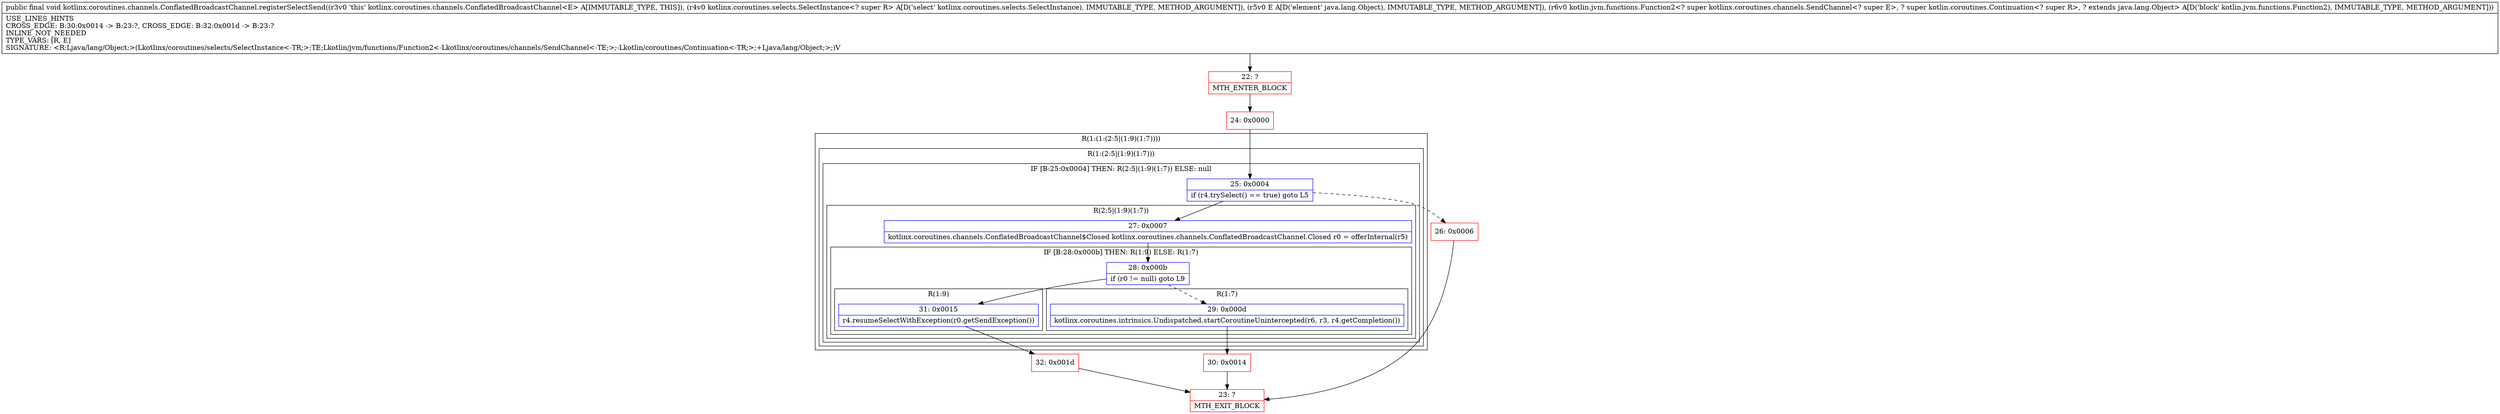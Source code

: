 digraph "CFG forkotlinx.coroutines.channels.ConflatedBroadcastChannel.registerSelectSend(Lkotlinx\/coroutines\/selects\/SelectInstance;Ljava\/lang\/Object;Lkotlin\/jvm\/functions\/Function2;)V" {
subgraph cluster_Region_1570401768 {
label = "R(1:(1:(2:5|(1:9)(1:7))))";
node [shape=record,color=blue];
subgraph cluster_Region_670896532 {
label = "R(1:(2:5|(1:9)(1:7)))";
node [shape=record,color=blue];
subgraph cluster_IfRegion_2092951766 {
label = "IF [B:25:0x0004] THEN: R(2:5|(1:9)(1:7)) ELSE: null";
node [shape=record,color=blue];
Node_25 [shape=record,label="{25\:\ 0x0004|if (r4.trySelect() == true) goto L5\l}"];
subgraph cluster_Region_578086539 {
label = "R(2:5|(1:9)(1:7))";
node [shape=record,color=blue];
Node_27 [shape=record,label="{27\:\ 0x0007|kotlinx.coroutines.channels.ConflatedBroadcastChannel$Closed kotlinx.coroutines.channels.ConflatedBroadcastChannel.Closed r0 = offerInternal(r5)\l}"];
subgraph cluster_IfRegion_271908229 {
label = "IF [B:28:0x000b] THEN: R(1:9) ELSE: R(1:7)";
node [shape=record,color=blue];
Node_28 [shape=record,label="{28\:\ 0x000b|if (r0 != null) goto L9\l}"];
subgraph cluster_Region_607645736 {
label = "R(1:9)";
node [shape=record,color=blue];
Node_31 [shape=record,label="{31\:\ 0x0015|r4.resumeSelectWithException(r0.getSendException())\l}"];
}
subgraph cluster_Region_524004256 {
label = "R(1:7)";
node [shape=record,color=blue];
Node_29 [shape=record,label="{29\:\ 0x000d|kotlinx.coroutines.intrinsics.Undispatched.startCoroutineUnintercepted(r6, r3, r4.getCompletion())\l}"];
}
}
}
}
}
}
Node_22 [shape=record,color=red,label="{22\:\ ?|MTH_ENTER_BLOCK\l}"];
Node_24 [shape=record,color=red,label="{24\:\ 0x0000}"];
Node_26 [shape=record,color=red,label="{26\:\ 0x0006}"];
Node_23 [shape=record,color=red,label="{23\:\ ?|MTH_EXIT_BLOCK\l}"];
Node_30 [shape=record,color=red,label="{30\:\ 0x0014}"];
Node_32 [shape=record,color=red,label="{32\:\ 0x001d}"];
MethodNode[shape=record,label="{public final void kotlinx.coroutines.channels.ConflatedBroadcastChannel.registerSelectSend((r3v0 'this' kotlinx.coroutines.channels.ConflatedBroadcastChannel\<E\> A[IMMUTABLE_TYPE, THIS]), (r4v0 kotlinx.coroutines.selects.SelectInstance\<? super R\> A[D('select' kotlinx.coroutines.selects.SelectInstance), IMMUTABLE_TYPE, METHOD_ARGUMENT]), (r5v0 E A[D('element' java.lang.Object), IMMUTABLE_TYPE, METHOD_ARGUMENT]), (r6v0 kotlin.jvm.functions.Function2\<? super kotlinx.coroutines.channels.SendChannel\<? super E\>, ? super kotlin.coroutines.Continuation\<? super R\>, ? extends java.lang.Object\> A[D('block' kotlin.jvm.functions.Function2), IMMUTABLE_TYPE, METHOD_ARGUMENT]))  | USE_LINES_HINTS\lCROSS_EDGE: B:30:0x0014 \-\> B:23:?, CROSS_EDGE: B:32:0x001d \-\> B:23:?\lINLINE_NOT_NEEDED\lTYPE_VARS: [R, E]\lSIGNATURE: \<R:Ljava\/lang\/Object;\>(Lkotlinx\/coroutines\/selects\/SelectInstance\<\-TR;\>;TE;Lkotlin\/jvm\/functions\/Function2\<\-Lkotlinx\/coroutines\/channels\/SendChannel\<\-TE;\>;\-Lkotlin\/coroutines\/Continuation\<\-TR;\>;+Ljava\/lang\/Object;\>;)V\l}"];
MethodNode -> Node_22;Node_25 -> Node_26[style=dashed];
Node_25 -> Node_27;
Node_27 -> Node_28;
Node_28 -> Node_29[style=dashed];
Node_28 -> Node_31;
Node_31 -> Node_32;
Node_29 -> Node_30;
Node_22 -> Node_24;
Node_24 -> Node_25;
Node_26 -> Node_23;
Node_30 -> Node_23;
Node_32 -> Node_23;
}

